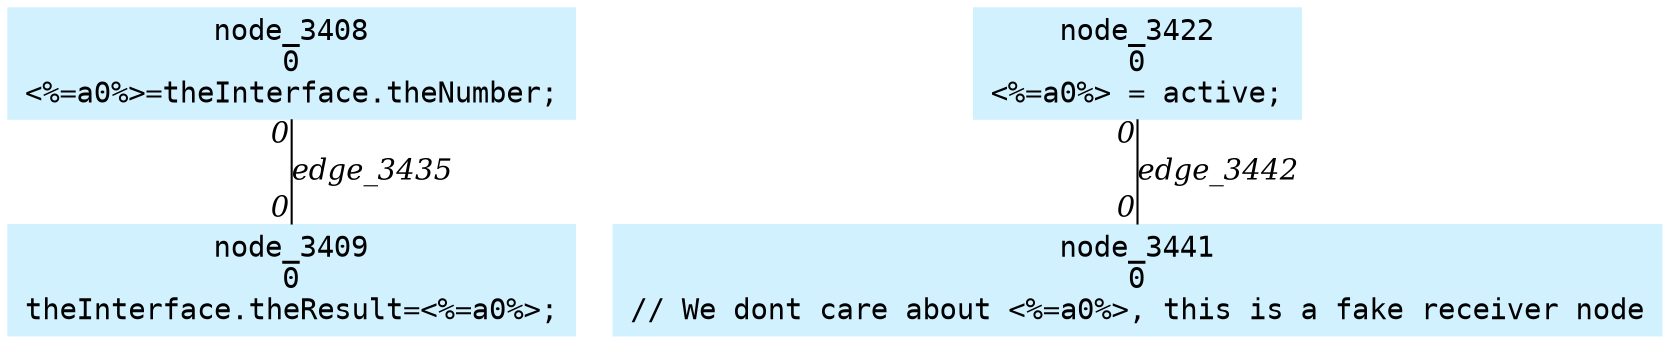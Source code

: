 digraph g{node_3408 [shape=box, style=filled, color="#d1f1ff", fontname="Courier", label="node_3408
0
<%=a0%>=theInterface.theNumber;
" ]
node_3409 [shape=box, style=filled, color="#d1f1ff", fontname="Courier", label="node_3409
0
theInterface.theResult=<%=a0%>;
" ]
node_3422 [shape=box, style=filled, color="#d1f1ff", fontname="Courier", label="node_3422
0
<%=a0%> = active;
" ]
node_3441 [shape=box, style=filled, color="#d1f1ff", fontname="Courier", label="node_3441
0
// We dont care about <%=a0%>, this is a fake receiver node
" ]
node_3408 -> node_3409 [dir=none, arrowHead=none, fontname="Times-Italic", label="edge_3435",  headlabel="0", taillabel="0" ]
node_3422 -> node_3441 [dir=none, arrowHead=none, fontname="Times-Italic", label="edge_3442",  headlabel="0", taillabel="0" ]
}